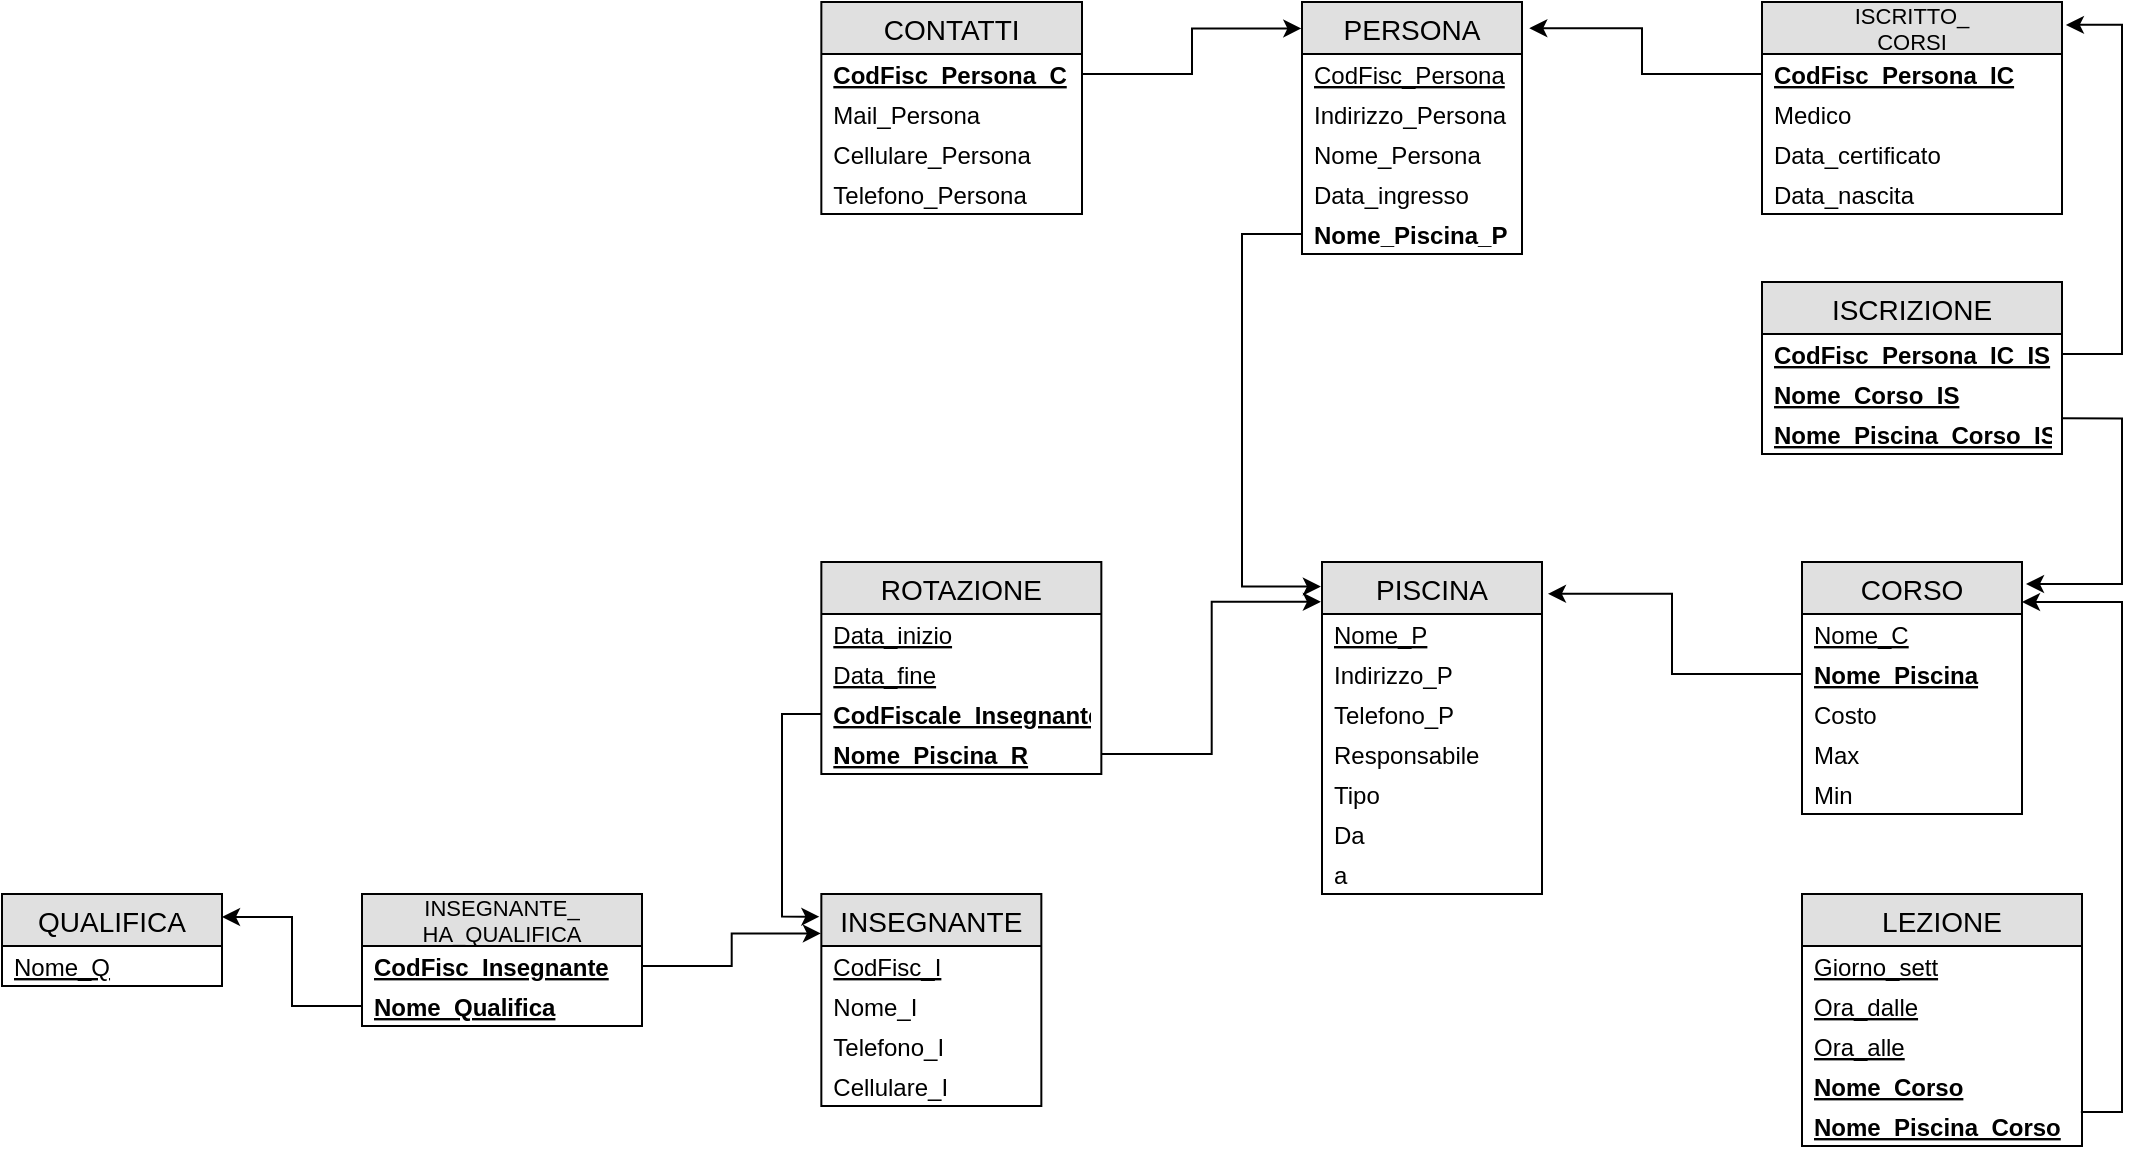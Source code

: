 <mxfile version="12.4.9" type="device"><diagram id="6N1ClvUlLKoiPW4g0R0e" name="Page-1"><mxGraphModel dx="981" dy="489" grid="1" gridSize="10" guides="1" tooltips="1" connect="1" arrows="1" fold="1" page="1" pageScale="1" pageWidth="1169" pageHeight="827" math="0" shadow="0"><root><mxCell id="0"/><mxCell id="1" parent="0"/><mxCell id="kpN95hYbI8QNJIKKN0co-1" value="PISCINA" style="swimlane;fontStyle=0;childLayout=stackLayout;horizontal=1;startSize=26;fillColor=#e0e0e0;horizontalStack=0;resizeParent=1;resizeParentMax=0;resizeLast=0;collapsible=1;marginBottom=0;swimlaneFillColor=#ffffff;align=center;fontSize=14;" parent="1" vertex="1"><mxGeometry x="670" y="450" width="110" height="166" as="geometry"><mxRectangle x="20" y="20" width="90" height="26" as="alternateBounds"/></mxGeometry></mxCell><mxCell id="kpN95hYbI8QNJIKKN0co-2" value="Nome_P" style="text;strokeColor=none;fillColor=none;spacingLeft=4;spacingRight=4;overflow=hidden;rotatable=0;points=[[0,0.5],[1,0.5]];portConstraint=eastwest;fontSize=12;fontStyle=4;verticalAlign=middle;" parent="kpN95hYbI8QNJIKKN0co-1" vertex="1"><mxGeometry y="26" width="110" height="20" as="geometry"/></mxCell><mxCell id="kpN95hYbI8QNJIKKN0co-3" value="Indirizzo_P" style="text;strokeColor=none;fillColor=none;spacingLeft=4;spacingRight=4;overflow=hidden;rotatable=0;points=[[0,0.5],[1,0.5]];portConstraint=eastwest;fontSize=12;verticalAlign=middle;" parent="kpN95hYbI8QNJIKKN0co-1" vertex="1"><mxGeometry y="46" width="110" height="20" as="geometry"/></mxCell><mxCell id="kpN95hYbI8QNJIKKN0co-4" value="Telefono_P" style="text;strokeColor=none;fillColor=none;spacingLeft=4;spacingRight=4;overflow=hidden;rotatable=0;points=[[0,0.5],[1,0.5]];portConstraint=eastwest;fontSize=12;verticalAlign=middle;" parent="kpN95hYbI8QNJIKKN0co-1" vertex="1"><mxGeometry y="66" width="110" height="20" as="geometry"/></mxCell><mxCell id="kpN95hYbI8QNJIKKN0co-6" value="Responsabile" style="text;strokeColor=none;fillColor=none;spacingLeft=4;spacingRight=4;overflow=hidden;rotatable=0;points=[[0,0.5],[1,0.5]];portConstraint=eastwest;fontSize=12;verticalAlign=middle;" parent="kpN95hYbI8QNJIKKN0co-1" vertex="1"><mxGeometry y="86" width="110" height="20" as="geometry"/></mxCell><mxCell id="kpN95hYbI8QNJIKKN0co-7" value="Tipo" style="text;strokeColor=none;fillColor=none;spacingLeft=4;spacingRight=4;overflow=hidden;rotatable=0;points=[[0,0.5],[1,0.5]];portConstraint=eastwest;fontSize=12;verticalAlign=middle;" parent="kpN95hYbI8QNJIKKN0co-1" vertex="1"><mxGeometry y="106" width="110" height="20" as="geometry"/></mxCell><mxCell id="kpN95hYbI8QNJIKKN0co-9" value="Da" style="text;strokeColor=none;fillColor=none;spacingLeft=4;spacingRight=4;overflow=hidden;rotatable=0;points=[[0,0.5],[1,0.5]];portConstraint=eastwest;fontSize=12;verticalAlign=middle;" parent="kpN95hYbI8QNJIKKN0co-1" vertex="1"><mxGeometry y="126" width="110" height="20" as="geometry"/></mxCell><mxCell id="kpN95hYbI8QNJIKKN0co-10" value="a" style="text;strokeColor=none;fillColor=none;spacingLeft=4;spacingRight=4;overflow=hidden;rotatable=0;points=[[0,0.5],[1,0.5]];portConstraint=eastwest;fontSize=12;verticalAlign=middle;" parent="kpN95hYbI8QNJIKKN0co-1" vertex="1"><mxGeometry y="146" width="110" height="20" as="geometry"/></mxCell><mxCell id="kpN95hYbI8QNJIKKN0co-11" value="CORSO" style="swimlane;fontStyle=0;childLayout=stackLayout;horizontal=1;startSize=26;fillColor=#e0e0e0;horizontalStack=0;resizeParent=1;resizeParentMax=0;resizeLast=0;collapsible=1;marginBottom=0;swimlaneFillColor=#ffffff;align=center;fontSize=14;" parent="1" vertex="1"><mxGeometry x="910" y="450" width="110" height="126" as="geometry"><mxRectangle x="20" y="20" width="90" height="26" as="alternateBounds"/></mxGeometry></mxCell><mxCell id="kpN95hYbI8QNJIKKN0co-12" value="Nome_C" style="text;strokeColor=none;fillColor=none;spacingLeft=4;spacingRight=4;overflow=hidden;rotatable=0;points=[[0,0.5],[1,0.5]];portConstraint=eastwest;fontSize=12;fontStyle=4;verticalAlign=middle;" parent="kpN95hYbI8QNJIKKN0co-11" vertex="1"><mxGeometry y="26" width="110" height="20" as="geometry"/></mxCell><mxCell id="kpN95hYbI8QNJIKKN0co-13" value="Nome_Piscina" style="text;strokeColor=none;fillColor=none;spacingLeft=4;spacingRight=4;overflow=hidden;rotatable=0;points=[[0,0.5],[1,0.5]];portConstraint=eastwest;fontSize=12;fontStyle=5;strokeWidth=2;verticalAlign=middle;labelBackgroundColor=none;" parent="kpN95hYbI8QNJIKKN0co-11" vertex="1"><mxGeometry y="46" width="110" height="20" as="geometry"/></mxCell><mxCell id="kpN95hYbI8QNJIKKN0co-14" value="Costo" style="text;strokeColor=none;fillColor=none;spacingLeft=4;spacingRight=4;overflow=hidden;rotatable=0;points=[[0,0.5],[1,0.5]];portConstraint=eastwest;fontSize=12;verticalAlign=middle;" parent="kpN95hYbI8QNJIKKN0co-11" vertex="1"><mxGeometry y="66" width="110" height="20" as="geometry"/></mxCell><mxCell id="kpN95hYbI8QNJIKKN0co-15" value="Max" style="text;strokeColor=none;fillColor=none;spacingLeft=4;spacingRight=4;overflow=hidden;rotatable=0;points=[[0,0.5],[1,0.5]];portConstraint=eastwest;fontSize=12;verticalAlign=middle;" parent="kpN95hYbI8QNJIKKN0co-11" vertex="1"><mxGeometry y="86" width="110" height="20" as="geometry"/></mxCell><mxCell id="kpN95hYbI8QNJIKKN0co-16" value="Min" style="text;strokeColor=none;fillColor=none;spacingLeft=4;spacingRight=4;overflow=hidden;rotatable=0;points=[[0,0.5],[1,0.5]];portConstraint=eastwest;fontSize=12;verticalAlign=middle;" parent="kpN95hYbI8QNJIKKN0co-11" vertex="1"><mxGeometry y="106" width="110" height="20" as="geometry"/></mxCell><mxCell id="kpN95hYbI8QNJIKKN0co-19" style="edgeStyle=orthogonalEdgeStyle;rounded=0;orthogonalLoop=1;jettySize=auto;html=1;entryX=1.027;entryY=0.096;entryDx=0;entryDy=0;entryPerimeter=0;" parent="1" source="kpN95hYbI8QNJIKKN0co-13" target="kpN95hYbI8QNJIKKN0co-1" edge="1"><mxGeometry relative="1" as="geometry"/></mxCell><mxCell id="kpN95hYbI8QNJIKKN0co-20" value="LEZIONE" style="swimlane;fontStyle=0;childLayout=stackLayout;horizontal=1;startSize=26;fillColor=#e0e0e0;horizontalStack=0;resizeParent=1;resizeParentMax=0;resizeLast=0;collapsible=1;marginBottom=0;swimlaneFillColor=#ffffff;align=center;fontSize=14;" parent="1" vertex="1"><mxGeometry x="910" y="616" width="140" height="126" as="geometry"><mxRectangle x="20" y="20" width="90" height="26" as="alternateBounds"/></mxGeometry></mxCell><mxCell id="kpN95hYbI8QNJIKKN0co-23" value="Giorno_sett" style="text;strokeColor=none;fillColor=none;spacingLeft=4;spacingRight=4;overflow=hidden;rotatable=0;points=[[0,0.5],[1,0.5]];portConstraint=eastwest;fontSize=12;verticalAlign=middle;fontStyle=4" parent="kpN95hYbI8QNJIKKN0co-20" vertex="1"><mxGeometry y="26" width="140" height="20" as="geometry"/></mxCell><mxCell id="kpN95hYbI8QNJIKKN0co-24" value="Ora_dalle" style="text;strokeColor=none;fillColor=none;spacingLeft=4;spacingRight=4;overflow=hidden;rotatable=0;points=[[0,0.5],[1,0.5]];portConstraint=eastwest;fontSize=12;verticalAlign=middle;fontStyle=4" parent="kpN95hYbI8QNJIKKN0co-20" vertex="1"><mxGeometry y="46" width="140" height="20" as="geometry"/></mxCell><mxCell id="kpN95hYbI8QNJIKKN0co-25" value="Ora_alle" style="text;strokeColor=none;fillColor=none;spacingLeft=4;spacingRight=4;overflow=hidden;rotatable=0;points=[[0,0.5],[1,0.5]];portConstraint=eastwest;fontSize=12;verticalAlign=middle;fontStyle=4" parent="kpN95hYbI8QNJIKKN0co-20" vertex="1"><mxGeometry y="66" width="140" height="20" as="geometry"/></mxCell><mxCell id="kpN95hYbI8QNJIKKN0co-21" value="Nome_Corso" style="text;strokeColor=none;fillColor=none;spacingLeft=4;spacingRight=4;overflow=hidden;rotatable=0;points=[[0,0.5],[1,0.5]];portConstraint=eastwest;fontSize=12;fontStyle=5;strokeWidth=2;perimeterSpacing=0;verticalAlign=middle;shadow=0;rounded=0;glass=0;comic=0;" parent="kpN95hYbI8QNJIKKN0co-20" vertex="1"><mxGeometry y="86" width="140" height="20" as="geometry"/></mxCell><mxCell id="kpN95hYbI8QNJIKKN0co-22" value="Nome_Piscina_Corso" style="text;strokeColor=none;fillColor=none;spacingLeft=4;spacingRight=4;overflow=hidden;rotatable=0;points=[[0,0.5],[1,0.5]];portConstraint=eastwest;fontSize=12;fontStyle=5;strokeWidth=2;perimeterSpacing=0;verticalAlign=middle;" parent="kpN95hYbI8QNJIKKN0co-20" vertex="1"><mxGeometry y="106" width="140" height="20" as="geometry"/></mxCell><mxCell id="kpN95hYbI8QNJIKKN0co-29" style="edgeStyle=orthogonalEdgeStyle;rounded=0;orthogonalLoop=1;jettySize=auto;html=1;exitX=0.996;exitY=0.15;exitDx=0;exitDy=0;exitPerimeter=0;" parent="1" source="kpN95hYbI8QNJIKKN0co-22" target="kpN95hYbI8QNJIKKN0co-11" edge="1"><mxGeometry relative="1" as="geometry"><mxPoint x="1130" y="680" as="targetPoint"/><Array as="points"><mxPoint x="1070" y="725"/><mxPoint x="1070" y="470"/></Array></mxGeometry></mxCell><mxCell id="kpN95hYbI8QNJIKKN0co-30" value="ROTAZIONE" style="swimlane;fontStyle=0;childLayout=stackLayout;horizontal=1;startSize=26;fillColor=#e0e0e0;horizontalStack=0;resizeParent=1;resizeParentMax=0;resizeLast=0;collapsible=1;marginBottom=0;swimlaneFillColor=#ffffff;align=center;fontSize=14;" parent="1" vertex="1"><mxGeometry x="419.67" y="450" width="140" height="106" as="geometry"><mxRectangle x="20" y="20" width="90" height="26" as="alternateBounds"/></mxGeometry></mxCell><mxCell id="kpN95hYbI8QNJIKKN0co-31" value="Data_inizio" style="text;strokeColor=none;fillColor=none;spacingLeft=4;spacingRight=4;overflow=hidden;rotatable=0;points=[[0,0.5],[1,0.5]];portConstraint=eastwest;fontSize=12;fontStyle=4;verticalAlign=middle;" parent="kpN95hYbI8QNJIKKN0co-30" vertex="1"><mxGeometry y="26" width="140" height="20" as="geometry"/></mxCell><mxCell id="kpN95hYbI8QNJIKKN0co-32" value="Data_fine" style="text;strokeColor=none;fillColor=none;spacingLeft=4;spacingRight=4;overflow=hidden;rotatable=0;points=[[0,0.5],[1,0.5]];portConstraint=eastwest;fontSize=12;verticalAlign=middle;fontStyle=4" parent="kpN95hYbI8QNJIKKN0co-30" vertex="1"><mxGeometry y="46" width="140" height="20" as="geometry"/></mxCell><mxCell id="kpN95hYbI8QNJIKKN0co-33" value="CodFiscale_Insegnante" style="text;strokeColor=none;fillColor=none;spacingLeft=4;spacingRight=4;overflow=hidden;rotatable=0;points=[[0,0.5],[1,0.5]];portConstraint=eastwest;fontSize=12;verticalAlign=middle;fontStyle=5" parent="kpN95hYbI8QNJIKKN0co-30" vertex="1"><mxGeometry y="66" width="140" height="20" as="geometry"/></mxCell><mxCell id="kpN95hYbI8QNJIKKN0co-34" value="Nome_Piscina_R" style="text;strokeColor=none;fillColor=none;spacingLeft=4;spacingRight=4;overflow=hidden;rotatable=0;points=[[0,0.5],[1,0.5]];portConstraint=eastwest;fontSize=12;verticalAlign=middle;fontStyle=5" parent="kpN95hYbI8QNJIKKN0co-30" vertex="1"><mxGeometry y="86" width="140" height="20" as="geometry"/></mxCell><mxCell id="kpN95hYbI8QNJIKKN0co-38" style="edgeStyle=orthogonalEdgeStyle;rounded=0;orthogonalLoop=1;jettySize=auto;html=1;entryX=-0.005;entryY=0.12;entryDx=0;entryDy=0;entryPerimeter=0;" parent="1" source="kpN95hYbI8QNJIKKN0co-34" target="kpN95hYbI8QNJIKKN0co-1" edge="1"><mxGeometry relative="1" as="geometry"/></mxCell><mxCell id="kpN95hYbI8QNJIKKN0co-39" value="INSEGNANTE" style="swimlane;fontStyle=0;childLayout=stackLayout;horizontal=1;startSize=26;fillColor=#e0e0e0;horizontalStack=0;resizeParent=1;resizeParentMax=0;resizeLast=0;collapsible=1;marginBottom=0;swimlaneFillColor=#ffffff;align=center;fontSize=14;" parent="1" vertex="1"><mxGeometry x="419.67" y="616" width="110" height="106" as="geometry"><mxRectangle x="20" y="20" width="90" height="26" as="alternateBounds"/></mxGeometry></mxCell><mxCell id="kpN95hYbI8QNJIKKN0co-40" value="CodFisc_I" style="text;strokeColor=none;fillColor=none;spacingLeft=4;spacingRight=4;overflow=hidden;rotatable=0;points=[[0,0.5],[1,0.5]];portConstraint=eastwest;fontSize=12;fontStyle=4;verticalAlign=middle;" parent="kpN95hYbI8QNJIKKN0co-39" vertex="1"><mxGeometry y="26" width="110" height="20" as="geometry"/></mxCell><mxCell id="kpN95hYbI8QNJIKKN0co-41" value="Nome_I" style="text;strokeColor=none;fillColor=none;spacingLeft=4;spacingRight=4;overflow=hidden;rotatable=0;points=[[0,0.5],[1,0.5]];portConstraint=eastwest;fontSize=12;verticalAlign=middle;" parent="kpN95hYbI8QNJIKKN0co-39" vertex="1"><mxGeometry y="46" width="110" height="20" as="geometry"/></mxCell><mxCell id="kpN95hYbI8QNJIKKN0co-42" value="Telefono_I" style="text;strokeColor=none;fillColor=none;spacingLeft=4;spacingRight=4;overflow=hidden;rotatable=0;points=[[0,0.5],[1,0.5]];portConstraint=eastwest;fontSize=12;verticalAlign=middle;" parent="kpN95hYbI8QNJIKKN0co-39" vertex="1"><mxGeometry y="66" width="110" height="20" as="geometry"/></mxCell><mxCell id="kpN95hYbI8QNJIKKN0co-43" value="Cellulare_I" style="text;strokeColor=none;fillColor=none;spacingLeft=4;spacingRight=4;overflow=hidden;rotatable=0;points=[[0,0.5],[1,0.5]];portConstraint=eastwest;fontSize=12;verticalAlign=middle;" parent="kpN95hYbI8QNJIKKN0co-39" vertex="1"><mxGeometry y="86" width="110" height="20" as="geometry"/></mxCell><mxCell id="kpN95hYbI8QNJIKKN0co-47" style="edgeStyle=orthogonalEdgeStyle;rounded=0;orthogonalLoop=1;jettySize=auto;html=1;entryX=-0.009;entryY=0.107;entryDx=0;entryDy=0;entryPerimeter=0;" parent="1" source="kpN95hYbI8QNJIKKN0co-33" target="kpN95hYbI8QNJIKKN0co-39" edge="1"><mxGeometry relative="1" as="geometry"><mxPoint x="400" y="629" as="targetPoint"/><Array as="points"><mxPoint x="400" y="526"/><mxPoint x="400" y="627"/></Array></mxGeometry></mxCell><mxCell id="kpN95hYbI8QNJIKKN0co-48" value="QUALIFICA" style="swimlane;fontStyle=0;childLayout=stackLayout;horizontal=1;startSize=26;fillColor=#e0e0e0;horizontalStack=0;resizeParent=1;resizeParentMax=0;resizeLast=0;collapsible=1;marginBottom=0;swimlaneFillColor=#ffffff;align=center;fontSize=14;" parent="1" vertex="1"><mxGeometry x="10" y="616" width="110" height="46" as="geometry"><mxRectangle x="20" y="20" width="90" height="26" as="alternateBounds"/></mxGeometry></mxCell><mxCell id="kpN95hYbI8QNJIKKN0co-49" value="Nome_Q" style="text;strokeColor=none;fillColor=none;spacingLeft=4;spacingRight=4;overflow=hidden;rotatable=0;points=[[0,0.5],[1,0.5]];portConstraint=eastwest;fontSize=12;fontStyle=4;verticalAlign=middle;" parent="kpN95hYbI8QNJIKKN0co-48" vertex="1"><mxGeometry y="26" width="110" height="20" as="geometry"/></mxCell><mxCell id="kpN95hYbI8QNJIKKN0co-53" value="INSEGNANTE_&#10;HA_QUALIFICA" style="swimlane;fontStyle=0;childLayout=stackLayout;horizontal=1;startSize=26;fillColor=#e0e0e0;horizontalStack=0;resizeParent=1;resizeParentMax=0;resizeLast=0;collapsible=1;marginBottom=0;swimlaneFillColor=#ffffff;align=center;fontSize=11;" parent="1" vertex="1"><mxGeometry x="190" y="616" width="140" height="66" as="geometry"><mxRectangle x="20" y="20" width="90" height="26" as="alternateBounds"/></mxGeometry></mxCell><mxCell id="kpN95hYbI8QNJIKKN0co-54" value="CodFisc_Insegnante" style="text;strokeColor=none;fillColor=none;spacingLeft=4;spacingRight=4;overflow=hidden;rotatable=0;points=[[0,0.5],[1,0.5]];portConstraint=eastwest;fontSize=12;fontStyle=5;verticalAlign=middle;" parent="kpN95hYbI8QNJIKKN0co-53" vertex="1"><mxGeometry y="26" width="140" height="20" as="geometry"/></mxCell><mxCell id="kpN95hYbI8QNJIKKN0co-55" value="Nome_Qualifica" style="text;strokeColor=none;fillColor=none;spacingLeft=4;spacingRight=4;overflow=hidden;rotatable=0;points=[[0,0.5],[1,0.5]];portConstraint=eastwest;fontSize=12;verticalAlign=middle;fontStyle=5" parent="kpN95hYbI8QNJIKKN0co-53" vertex="1"><mxGeometry y="46" width="140" height="20" as="geometry"/></mxCell><mxCell id="kpN95hYbI8QNJIKKN0co-58" style="edgeStyle=orthogonalEdgeStyle;rounded=0;orthogonalLoop=1;jettySize=auto;html=1;entryX=1;entryY=0.25;entryDx=0;entryDy=0;fontSize=11;" parent="1" source="kpN95hYbI8QNJIKKN0co-55" target="kpN95hYbI8QNJIKKN0co-48" edge="1"><mxGeometry relative="1" as="geometry"/></mxCell><mxCell id="kpN95hYbI8QNJIKKN0co-59" style="edgeStyle=orthogonalEdgeStyle;rounded=0;orthogonalLoop=1;jettySize=auto;html=1;entryX=-0.002;entryY=0.186;entryDx=0;entryDy=0;entryPerimeter=0;fontSize=11;" parent="1" source="kpN95hYbI8QNJIKKN0co-54" target="kpN95hYbI8QNJIKKN0co-39" edge="1"><mxGeometry relative="1" as="geometry"/></mxCell><mxCell id="kpN95hYbI8QNJIKKN0co-60" value="PERSONA" style="swimlane;fontStyle=0;childLayout=stackLayout;horizontal=1;startSize=26;fillColor=#e0e0e0;horizontalStack=0;resizeParent=1;resizeParentMax=0;resizeLast=0;collapsible=1;marginBottom=0;swimlaneFillColor=#ffffff;align=center;fontSize=14;" parent="1" vertex="1"><mxGeometry x="660" y="170" width="110" height="126" as="geometry"><mxRectangle x="20" y="20" width="90" height="26" as="alternateBounds"/></mxGeometry></mxCell><mxCell id="kpN95hYbI8QNJIKKN0co-61" value="CodFisc_Persona" style="text;strokeColor=none;fillColor=none;spacingLeft=4;spacingRight=4;overflow=hidden;rotatable=0;points=[[0,0.5],[1,0.5]];portConstraint=eastwest;fontSize=12;fontStyle=4;verticalAlign=middle;" parent="kpN95hYbI8QNJIKKN0co-60" vertex="1"><mxGeometry y="26" width="110" height="20" as="geometry"/></mxCell><mxCell id="kpN95hYbI8QNJIKKN0co-62" value="Indirizzo_Persona" style="text;strokeColor=none;fillColor=none;spacingLeft=4;spacingRight=4;overflow=hidden;rotatable=0;points=[[0,0.5],[1,0.5]];portConstraint=eastwest;fontSize=12;verticalAlign=middle;" parent="kpN95hYbI8QNJIKKN0co-60" vertex="1"><mxGeometry y="46" width="110" height="20" as="geometry"/></mxCell><mxCell id="kpN95hYbI8QNJIKKN0co-63" value="Nome_Persona" style="text;strokeColor=none;fillColor=none;spacingLeft=4;spacingRight=4;overflow=hidden;rotatable=0;points=[[0,0.5],[1,0.5]];portConstraint=eastwest;fontSize=12;verticalAlign=middle;" parent="kpN95hYbI8QNJIKKN0co-60" vertex="1"><mxGeometry y="66" width="110" height="20" as="geometry"/></mxCell><mxCell id="kpN95hYbI8QNJIKKN0co-64" value="Data_ingresso" style="text;strokeColor=none;fillColor=none;spacingLeft=4;spacingRight=4;overflow=hidden;rotatable=0;points=[[0,0.5],[1,0.5]];portConstraint=eastwest;fontSize=12;verticalAlign=middle;" parent="kpN95hYbI8QNJIKKN0co-60" vertex="1"><mxGeometry y="86" width="110" height="20" as="geometry"/></mxCell><mxCell id="kpN95hYbI8QNJIKKN0co-65" value="Nome_Piscina_P" style="text;strokeColor=none;fillColor=none;spacingLeft=4;spacingRight=4;overflow=hidden;rotatable=0;points=[[0,0.5],[1,0.5]];portConstraint=eastwest;fontSize=12;verticalAlign=middle;fontStyle=1" parent="kpN95hYbI8QNJIKKN0co-60" vertex="1"><mxGeometry y="106" width="110" height="20" as="geometry"/></mxCell><mxCell id="kpN95hYbI8QNJIKKN0co-68" style="edgeStyle=orthogonalEdgeStyle;rounded=0;orthogonalLoop=1;jettySize=auto;html=1;entryX=-0.005;entryY=0.074;entryDx=0;entryDy=0;entryPerimeter=0;fontSize=11;exitX=0;exitY=0.5;exitDx=0;exitDy=0;" parent="1" source="kpN95hYbI8QNJIKKN0co-65" target="kpN95hYbI8QNJIKKN0co-1" edge="1"><mxGeometry relative="1" as="geometry"><Array as="points"><mxPoint x="630" y="286"/><mxPoint x="630" y="462"/></Array></mxGeometry></mxCell><mxCell id="kpN95hYbI8QNJIKKN0co-69" value="ISCRITTO_&#10;CORSI" style="swimlane;fontStyle=0;childLayout=stackLayout;horizontal=1;startSize=26;fillColor=#e0e0e0;horizontalStack=0;resizeParent=1;resizeParentMax=0;resizeLast=0;collapsible=1;marginBottom=0;swimlaneFillColor=#ffffff;align=center;fontSize=11;" parent="1" vertex="1"><mxGeometry x="890" y="170" width="150" height="106" as="geometry"><mxRectangle x="20" y="20" width="90" height="26" as="alternateBounds"/></mxGeometry></mxCell><mxCell id="kpN95hYbI8QNJIKKN0co-70" value="CodFisc_Persona_IC" style="text;strokeColor=none;fillColor=none;spacingLeft=4;spacingRight=4;overflow=hidden;rotatable=0;points=[[0,0.5],[1,0.5]];portConstraint=eastwest;fontSize=12;fontStyle=5;verticalAlign=middle;" parent="kpN95hYbI8QNJIKKN0co-69" vertex="1"><mxGeometry y="26" width="150" height="20" as="geometry"/></mxCell><mxCell id="kpN95hYbI8QNJIKKN0co-71" value="Medico" style="text;strokeColor=none;fillColor=none;spacingLeft=4;spacingRight=4;overflow=hidden;rotatable=0;points=[[0,0.5],[1,0.5]];portConstraint=eastwest;fontSize=12;verticalAlign=middle;" parent="kpN95hYbI8QNJIKKN0co-69" vertex="1"><mxGeometry y="46" width="150" height="20" as="geometry"/></mxCell><mxCell id="kpN95hYbI8QNJIKKN0co-72" value="Data_certificato" style="text;strokeColor=none;fillColor=none;spacingLeft=4;spacingRight=4;overflow=hidden;rotatable=0;points=[[0,0.5],[1,0.5]];portConstraint=eastwest;fontSize=12;verticalAlign=middle;" parent="kpN95hYbI8QNJIKKN0co-69" vertex="1"><mxGeometry y="66" width="150" height="20" as="geometry"/></mxCell><mxCell id="kpN95hYbI8QNJIKKN0co-73" value="Data_nascita" style="text;strokeColor=none;fillColor=none;spacingLeft=4;spacingRight=4;overflow=hidden;rotatable=0;points=[[0,0.5],[1,0.5]];portConstraint=eastwest;fontSize=12;verticalAlign=middle;" parent="kpN95hYbI8QNJIKKN0co-69" vertex="1"><mxGeometry y="86" width="150" height="20" as="geometry"/></mxCell><mxCell id="kpN95hYbI8QNJIKKN0co-77" value="ISCRIZIONE" style="swimlane;fontStyle=0;childLayout=stackLayout;horizontal=1;startSize=26;fillColor=#e0e0e0;horizontalStack=0;resizeParent=1;resizeParentMax=0;resizeLast=0;collapsible=1;marginBottom=0;swimlaneFillColor=#ffffff;align=center;fontSize=14;" parent="1" vertex="1"><mxGeometry x="890" y="310" width="150" height="86" as="geometry"><mxRectangle x="20" y="20" width="90" height="26" as="alternateBounds"/></mxGeometry></mxCell><mxCell id="kpN95hYbI8QNJIKKN0co-78" value="CodFisc_Persona_IC_IS" style="text;strokeColor=none;fillColor=none;spacingLeft=4;spacingRight=4;overflow=hidden;rotatable=0;points=[[0,0.5],[1,0.5]];portConstraint=eastwest;fontSize=12;fontStyle=5;verticalAlign=middle;" parent="kpN95hYbI8QNJIKKN0co-77" vertex="1"><mxGeometry y="26" width="150" height="20" as="geometry"/></mxCell><mxCell id="kpN95hYbI8QNJIKKN0co-79" value="Nome_Corso_IS" style="text;strokeColor=none;fillColor=none;spacingLeft=4;spacingRight=4;overflow=hidden;rotatable=0;points=[[0,0.5],[1,0.5]];portConstraint=eastwest;fontSize=12;verticalAlign=middle;fontStyle=5" parent="kpN95hYbI8QNJIKKN0co-77" vertex="1"><mxGeometry y="46" width="150" height="20" as="geometry"/></mxCell><mxCell id="kpN95hYbI8QNJIKKN0co-80" value="Nome_Piscina_Corso_IS" style="text;strokeColor=none;fillColor=none;spacingLeft=4;spacingRight=4;overflow=hidden;rotatable=0;points=[[0,0.5],[1,0.5]];portConstraint=eastwest;fontSize=12;verticalAlign=middle;fontStyle=5" parent="kpN95hYbI8QNJIKKN0co-77" vertex="1"><mxGeometry y="66" width="150" height="20" as="geometry"/></mxCell><mxCell id="kpN95hYbI8QNJIKKN0co-82" style="edgeStyle=orthogonalEdgeStyle;rounded=0;orthogonalLoop=1;jettySize=auto;html=1;fontSize=14;exitX=1.002;exitY=1.108;exitDx=0;exitDy=0;exitPerimeter=0;" parent="1" source="kpN95hYbI8QNJIKKN0co-79" edge="1"><mxGeometry relative="1" as="geometry"><mxPoint x="1022" y="461" as="targetPoint"/><Array as="points"><mxPoint x="1070" y="378"/><mxPoint x="1070" y="461"/></Array></mxGeometry></mxCell><mxCell id="kpN95hYbI8QNJIKKN0co-83" style="edgeStyle=orthogonalEdgeStyle;rounded=0;orthogonalLoop=1;jettySize=auto;html=1;entryX=1.013;entryY=0.108;entryDx=0;entryDy=0;entryPerimeter=0;fontSize=14;exitX=1;exitY=0.5;exitDx=0;exitDy=0;" parent="1" source="kpN95hYbI8QNJIKKN0co-78" target="kpN95hYbI8QNJIKKN0co-69" edge="1"><mxGeometry relative="1" as="geometry"><mxPoint x="1060" y="346" as="sourcePoint"/><Array as="points"><mxPoint x="1070" y="346"/><mxPoint x="1070" y="182"/></Array></mxGeometry></mxCell><mxCell id="kpN95hYbI8QNJIKKN0co-84" style="edgeStyle=orthogonalEdgeStyle;rounded=0;orthogonalLoop=1;jettySize=auto;html=1;exitX=0;exitY=0.5;exitDx=0;exitDy=0;entryX=1.033;entryY=0.104;entryDx=0;entryDy=0;entryPerimeter=0;fontSize=14;" parent="1" source="kpN95hYbI8QNJIKKN0co-70" target="kpN95hYbI8QNJIKKN0co-60" edge="1"><mxGeometry relative="1" as="geometry"/></mxCell><mxCell id="KahTwH1S-7kNbMaV9_ab-1" value="CONTATTI" style="swimlane;fontStyle=0;childLayout=stackLayout;horizontal=1;startSize=26;fillColor=#e0e0e0;horizontalStack=0;resizeParent=1;resizeParentMax=0;resizeLast=0;collapsible=1;marginBottom=0;swimlaneFillColor=#ffffff;align=center;fontSize=14;" vertex="1" parent="1"><mxGeometry x="419.67" y="170" width="130.33" height="106" as="geometry"><mxRectangle x="20" y="20" width="90" height="26" as="alternateBounds"/></mxGeometry></mxCell><mxCell id="KahTwH1S-7kNbMaV9_ab-2" value="CodFisc_Persona_C" style="text;strokeColor=none;fillColor=none;spacingLeft=4;spacingRight=4;overflow=hidden;rotatable=0;points=[[0,0.5],[1,0.5]];portConstraint=eastwest;fontSize=12;fontStyle=5;verticalAlign=middle;" vertex="1" parent="KahTwH1S-7kNbMaV9_ab-1"><mxGeometry y="26" width="130.33" height="20" as="geometry"/></mxCell><mxCell id="KahTwH1S-7kNbMaV9_ab-3" value="Mail_Persona" style="text;strokeColor=none;fillColor=none;spacingLeft=4;spacingRight=4;overflow=hidden;rotatable=0;points=[[0,0.5],[1,0.5]];portConstraint=eastwest;fontSize=12;verticalAlign=middle;" vertex="1" parent="KahTwH1S-7kNbMaV9_ab-1"><mxGeometry y="46" width="130.33" height="20" as="geometry"/></mxCell><mxCell id="KahTwH1S-7kNbMaV9_ab-4" value="Cellulare_Persona" style="text;strokeColor=none;fillColor=none;spacingLeft=4;spacingRight=4;overflow=hidden;rotatable=0;points=[[0,0.5],[1,0.5]];portConstraint=eastwest;fontSize=12;verticalAlign=middle;" vertex="1" parent="KahTwH1S-7kNbMaV9_ab-1"><mxGeometry y="66" width="130.33" height="20" as="geometry"/></mxCell><mxCell id="KahTwH1S-7kNbMaV9_ab-5" value="Telefono_Persona" style="text;strokeColor=none;fillColor=none;spacingLeft=4;spacingRight=4;overflow=hidden;rotatable=0;points=[[0,0.5],[1,0.5]];portConstraint=eastwest;fontSize=12;verticalAlign=middle;" vertex="1" parent="KahTwH1S-7kNbMaV9_ab-1"><mxGeometry y="86" width="130.33" height="20" as="geometry"/></mxCell><mxCell id="KahTwH1S-7kNbMaV9_ab-7" style="edgeStyle=orthogonalEdgeStyle;rounded=0;orthogonalLoop=1;jettySize=auto;html=1;entryX=-0.003;entryY=0.105;entryDx=0;entryDy=0;entryPerimeter=0;" edge="1" parent="1" source="KahTwH1S-7kNbMaV9_ab-2" target="kpN95hYbI8QNJIKKN0co-60"><mxGeometry relative="1" as="geometry"/></mxCell></root></mxGraphModel></diagram></mxfile>